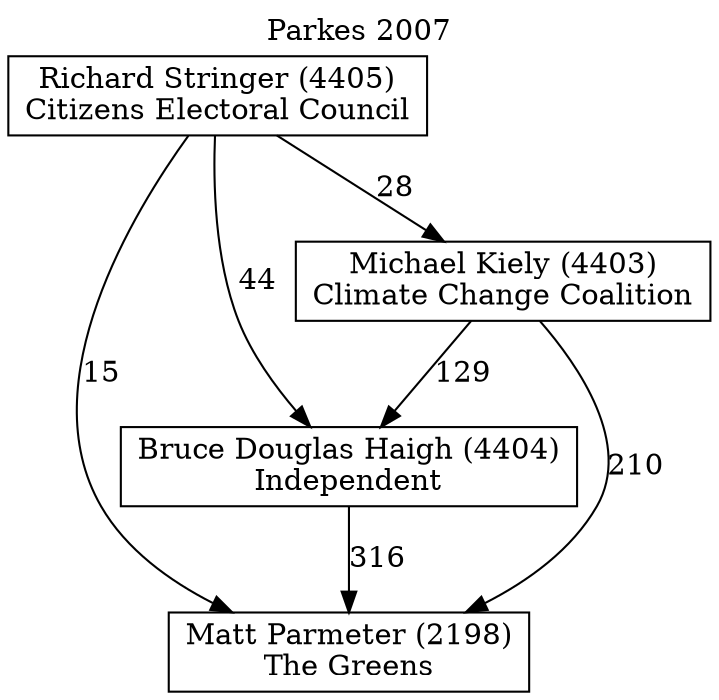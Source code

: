 // House preference flow
digraph "Matt Parmeter (2198)_Parkes_2007" {
	graph [label="Parkes 2007" labelloc=t mclimit=10]
	node [shape=box]
	"Bruce Douglas Haigh (4404)" [label="Bruce Douglas Haigh (4404)
Independent"]
	"Matt Parmeter (2198)" [label="Matt Parmeter (2198)
The Greens"]
	"Michael Kiely (4403)" [label="Michael Kiely (4403)
Climate Change Coalition"]
	"Richard Stringer (4405)" [label="Richard Stringer (4405)
Citizens Electoral Council"]
	"Bruce Douglas Haigh (4404)" -> "Matt Parmeter (2198)" [label=316]
	"Michael Kiely (4403)" -> "Bruce Douglas Haigh (4404)" [label=129]
	"Michael Kiely (4403)" -> "Matt Parmeter (2198)" [label=210]
	"Richard Stringer (4405)" -> "Bruce Douglas Haigh (4404)" [label=44]
	"Richard Stringer (4405)" -> "Matt Parmeter (2198)" [label=15]
	"Richard Stringer (4405)" -> "Michael Kiely (4403)" [label=28]
}

